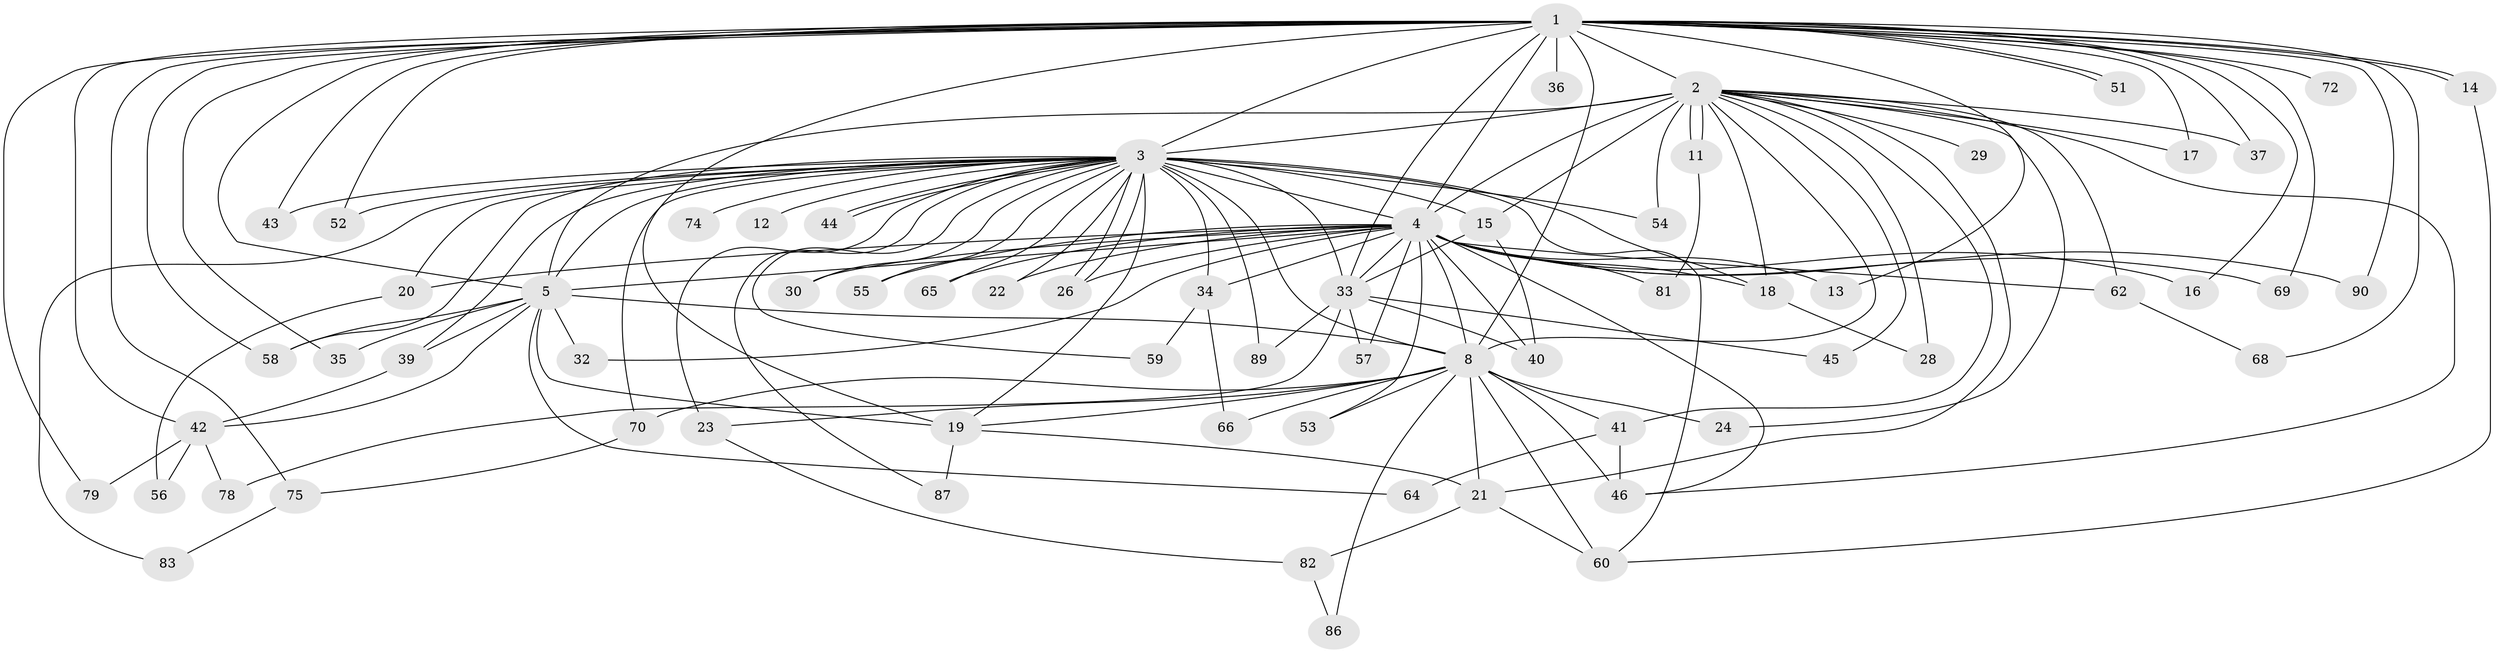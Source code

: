 // original degree distribution, {24: 0.011111111111111112, 19: 0.022222222222222223, 36: 0.011111111111111112, 18: 0.011111111111111112, 14: 0.011111111111111112, 16: 0.011111111111111112, 15: 0.011111111111111112, 21: 0.011111111111111112, 20: 0.011111111111111112, 3: 0.18888888888888888, 2: 0.5555555555555556, 4: 0.1111111111111111, 6: 0.022222222222222223, 5: 0.011111111111111112}
// Generated by graph-tools (version 1.1) at 2025/41/03/06/25 10:41:40]
// undirected, 67 vertices, 146 edges
graph export_dot {
graph [start="1"]
  node [color=gray90,style=filled];
  1 [super="+9"];
  2 [super="+6"];
  3 [super="+7"];
  4 [super="+10"];
  5 [super="+48"];
  8 [super="+25"];
  11;
  12;
  13;
  14 [super="+71"];
  15 [super="+76"];
  16;
  17 [super="+73"];
  18 [super="+67"];
  19 [super="+77"];
  20 [super="+27"];
  21 [super="+31"];
  22;
  23 [super="+63"];
  24;
  26 [super="+80"];
  28;
  29 [super="+50"];
  30;
  32;
  33 [super="+38"];
  34;
  35;
  36;
  37;
  39;
  40 [super="+85"];
  41 [super="+47"];
  42 [super="+49"];
  43;
  44;
  45;
  46 [super="+84"];
  51;
  52;
  53;
  54;
  55;
  56;
  57;
  58 [super="+88"];
  59;
  60 [super="+61"];
  62;
  64;
  65;
  66;
  68;
  69;
  70;
  72;
  74;
  75;
  78;
  79;
  81;
  82;
  83;
  86;
  87;
  89;
  90;
  1 -- 2 [weight=4];
  1 -- 3 [weight=4];
  1 -- 4 [weight=4];
  1 -- 5 [weight=2];
  1 -- 8 [weight=2];
  1 -- 13;
  1 -- 14;
  1 -- 14;
  1 -- 16;
  1 -- 36 [weight=2];
  1 -- 37;
  1 -- 51;
  1 -- 51;
  1 -- 52;
  1 -- 58;
  1 -- 69;
  1 -- 72 [weight=2];
  1 -- 90;
  1 -- 68;
  1 -- 75;
  1 -- 79;
  1 -- 17 [weight=2];
  1 -- 35;
  1 -- 42;
  1 -- 43;
  1 -- 33;
  1 -- 19;
  2 -- 3 [weight=4];
  2 -- 4 [weight=4];
  2 -- 5 [weight=2];
  2 -- 8 [weight=2];
  2 -- 11;
  2 -- 11;
  2 -- 29 [weight=3];
  2 -- 37;
  2 -- 45;
  2 -- 62;
  2 -- 15;
  2 -- 17;
  2 -- 24;
  2 -- 28;
  2 -- 41;
  2 -- 54;
  2 -- 21;
  2 -- 18;
  2 -- 46;
  3 -- 4 [weight=4];
  3 -- 5 [weight=2];
  3 -- 8 [weight=3];
  3 -- 12 [weight=2];
  3 -- 15;
  3 -- 18;
  3 -- 19;
  3 -- 20 [weight=2];
  3 -- 22;
  3 -- 23 [weight=2];
  3 -- 26;
  3 -- 26;
  3 -- 30;
  3 -- 33;
  3 -- 43;
  3 -- 44;
  3 -- 44;
  3 -- 52;
  3 -- 54;
  3 -- 55;
  3 -- 58;
  3 -- 59;
  3 -- 65;
  3 -- 70;
  3 -- 74 [weight=2];
  3 -- 83;
  3 -- 87;
  3 -- 34;
  3 -- 39;
  3 -- 89;
  3 -- 60;
  4 -- 5 [weight=2];
  4 -- 8 [weight=2];
  4 -- 13;
  4 -- 32;
  4 -- 34;
  4 -- 55;
  4 -- 57;
  4 -- 62;
  4 -- 81;
  4 -- 90;
  4 -- 65;
  4 -- 69;
  4 -- 16;
  4 -- 18;
  4 -- 20;
  4 -- 22;
  4 -- 30;
  4 -- 33;
  4 -- 40;
  4 -- 46;
  4 -- 53;
  4 -- 26;
  5 -- 8;
  5 -- 32;
  5 -- 35;
  5 -- 39;
  5 -- 42;
  5 -- 64;
  5 -- 19;
  5 -- 58;
  8 -- 19;
  8 -- 21;
  8 -- 23;
  8 -- 24;
  8 -- 41;
  8 -- 46;
  8 -- 53;
  8 -- 60;
  8 -- 66;
  8 -- 70;
  8 -- 86;
  11 -- 81;
  14 -- 60;
  15 -- 40;
  15 -- 33;
  18 -- 28;
  19 -- 21;
  19 -- 87;
  20 -- 56;
  21 -- 82;
  21 -- 60;
  23 -- 82;
  33 -- 45;
  33 -- 89;
  33 -- 40;
  33 -- 57;
  33 -- 78;
  34 -- 59;
  34 -- 66;
  39 -- 42;
  41 -- 64;
  41 -- 46;
  42 -- 79;
  42 -- 56;
  42 -- 78;
  62 -- 68;
  70 -- 75;
  75 -- 83;
  82 -- 86;
}
